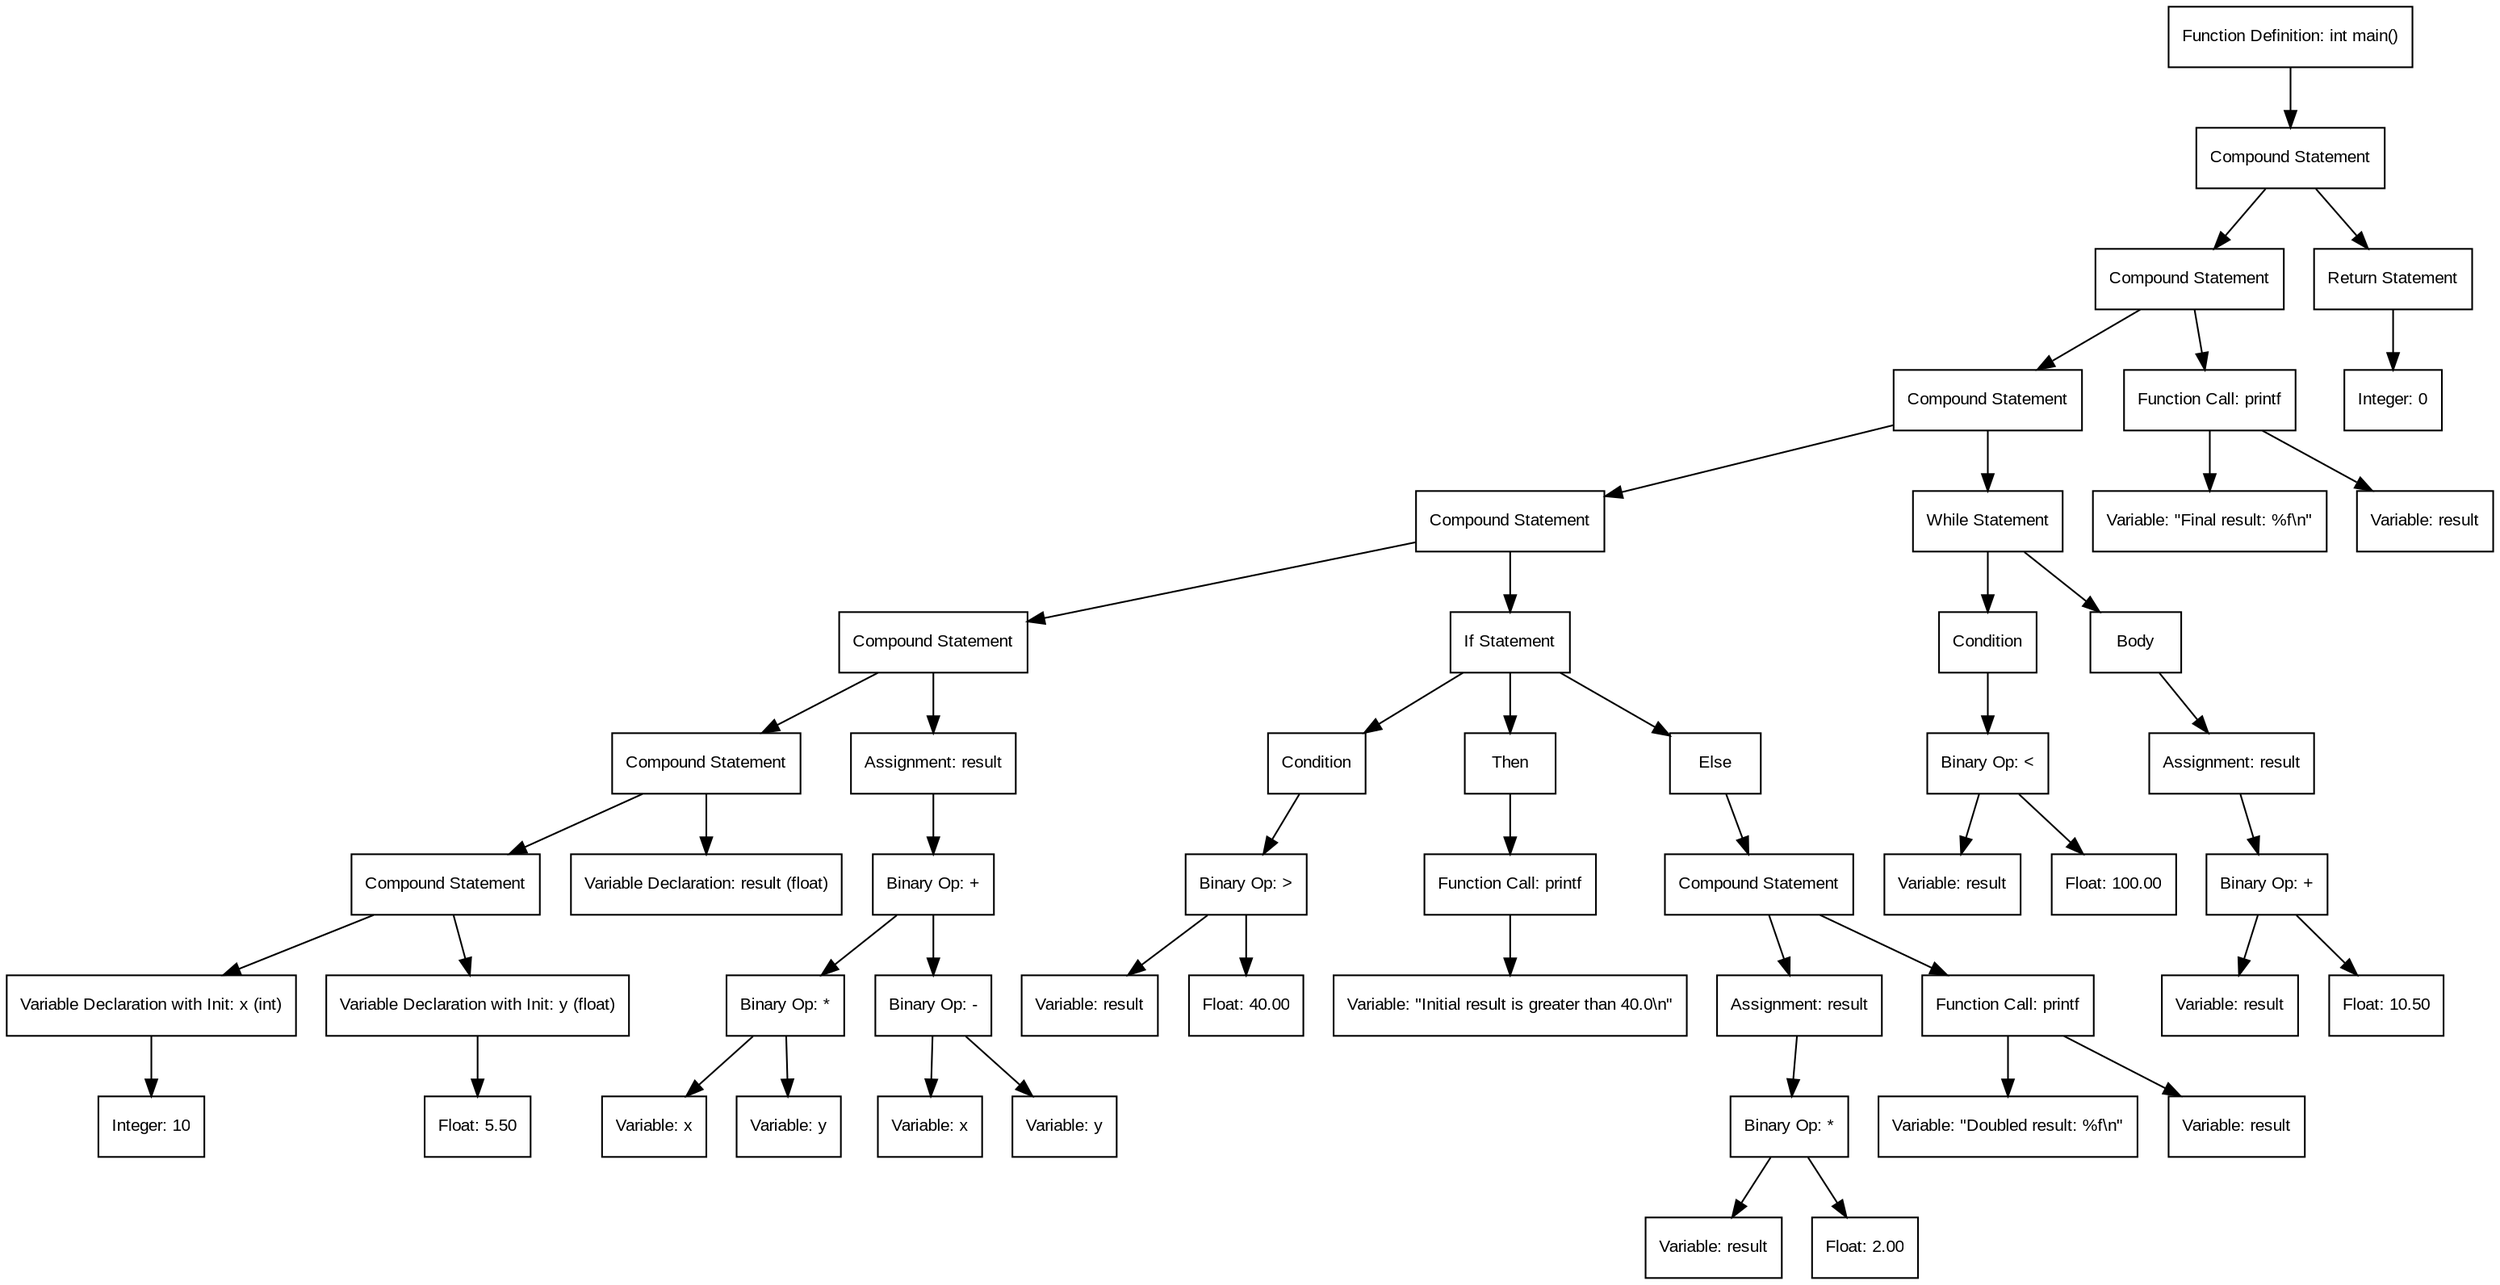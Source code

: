 digraph AST {
  node [shape=box, fontname="Arial", fontsize=10];
  edge [fontname="Arial", fontsize=9];
  rankdir=TB;
  node0 [label="Function Definition: int main()"];
  node1 [label="Compound Statement"];
  node2 [label="Compound Statement"];
  node3 [label="Compound Statement"];
  node4 [label="Compound Statement"];
  node5 [label="Compound Statement"];
  node6 [label="Compound Statement"];
  node7 [label="Compound Statement"];
  node8 [label="Variable Declaration with Init: x (int)"];
  node9 [label="Integer: 10"];
  node8 -> node9;
  node7 -> node8;
  node10 [label="Variable Declaration with Init: y (float)"];
  node11 [label="Float: 5.50"];
  node10 -> node11;
  node7 -> node10;
  node6 -> node7;
  node12 [label="Variable Declaration: result (float)"];
  node6 -> node12;
  node5 -> node6;
  node13 [label="Assignment: result"];
  node14 [label="Binary Op: +"];
  node15 [label="Binary Op: *"];
  node16 [label="Variable: x"];
  node15 -> node16;
  node17 [label="Variable: y"];
  node15 -> node17;
  node14 -> node15;
  node18 [label="Binary Op: -"];
  node19 [label="Variable: x"];
  node18 -> node19;
  node20 [label="Variable: y"];
  node18 -> node20;
  node14 -> node18;
  node13 -> node14;
  node5 -> node13;
  node4 -> node5;
  node21 [label="If Statement"];
  node22 [label="Condition"];
  node21 -> node22;
  node23 [label="Binary Op: >"];
  node24 [label="Variable: result"];
  node23 -> node24;
  node25 [label="Float: 40.00"];
  node23 -> node25;
  node22 -> node23;
  node26 [label="Then"];
  node21 -> node26;
  node27 [label="Function Call: printf"];
  node27 -> node28;
  node28 [label="Variable: \"Initial result is greater than 40.0\\n\""];
  node26 -> node27;
  node29 [label="Else"];
  node21 -> node29;
  node30 [label="Compound Statement"];
  node31 [label="Assignment: result"];
  node32 [label="Binary Op: *"];
  node33 [label="Variable: result"];
  node32 -> node33;
  node34 [label="Float: 2.00"];
  node32 -> node34;
  node31 -> node32;
  node30 -> node31;
  node35 [label="Function Call: printf"];
  node35 -> node36;
  node36 [label="Variable: \"Doubled result: %f\\n\""];
  node35 -> node37;
  node37 [label="Variable: result"];
  node30 -> node35;
  node29 -> node30;
  node4 -> node21;
  node3 -> node4;
  node38 [label="While Statement"];
  node39 [label="Condition"];
  node38 -> node39;
  node40 [label="Binary Op: <"];
  node41 [label="Variable: result"];
  node40 -> node41;
  node42 [label="Float: 100.00"];
  node40 -> node42;
  node39 -> node40;
  node43 [label="Body"];
  node38 -> node43;
  node44 [label="Assignment: result"];
  node45 [label="Binary Op: +"];
  node46 [label="Variable: result"];
  node45 -> node46;
  node47 [label="Float: 10.50"];
  node45 -> node47;
  node44 -> node45;
  node43 -> node44;
  node3 -> node38;
  node2 -> node3;
  node48 [label="Function Call: printf"];
  node48 -> node49;
  node49 [label="Variable: \"Final result: %f\\n\""];
  node48 -> node50;
  node50 [label="Variable: result"];
  node2 -> node48;
  node1 -> node2;
  node51 [label="Return Statement"];
  node52 [label="Integer: 0"];
  node51 -> node52;
  node1 -> node51;
  node0 -> node1;
}
